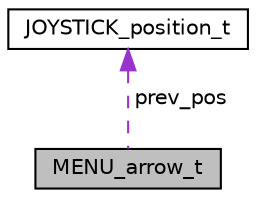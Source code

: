 digraph "MENU_arrow_t"
{
  edge [fontname="Helvetica",fontsize="10",labelfontname="Helvetica",labelfontsize="10"];
  node [fontname="Helvetica",fontsize="10",shape=record];
  Node1 [label="MENU_arrow_t",height=0.2,width=0.4,color="black", fillcolor="grey75", style="filled", fontcolor="black"];
  Node2 -> Node1 [dir="back",color="darkorchid3",fontsize="10",style="dashed",label=" prev_pos" ,fontname="Helvetica"];
  Node2 [label="JOYSTICK_position_t",height=0.2,width=0.4,color="black", fillcolor="white", style="filled",URL="$structJOYSTICK__position__t.html"];
}
